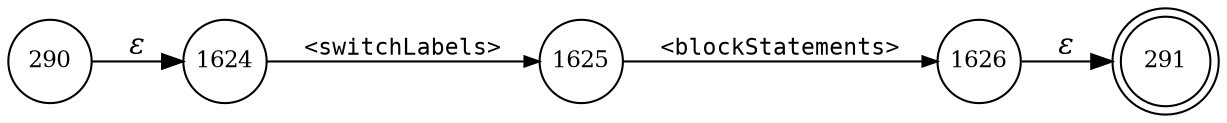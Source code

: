 digraph ATN {
rankdir=LR;
s291[fontsize=11, label="291", shape=doublecircle, fixedsize=true, width=.6];
s290[fontsize=11,label="290", shape=circle, fixedsize=true, width=.55, peripheries=1];
s1624[fontsize=11,label="1624", shape=circle, fixedsize=true, width=.55, peripheries=1];
s1625[fontsize=11,label="1625", shape=circle, fixedsize=true, width=.55, peripheries=1];
s1626[fontsize=11,label="1626", shape=circle, fixedsize=true, width=.55, peripheries=1];
s290 -> s1624 [fontname="Times-Italic", label="&epsilon;"];
s1624 -> s1625 [fontsize=11, fontname="Courier", arrowsize=.7, label = "<switchLabels>", arrowhead = normal];
s1625 -> s1626 [fontsize=11, fontname="Courier", arrowsize=.7, label = "<blockStatements>", arrowhead = normal];
s1626 -> s291 [fontname="Times-Italic", label="&epsilon;"];
}